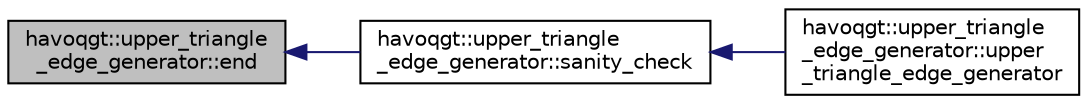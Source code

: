 digraph "havoqgt::upper_triangle_edge_generator::end"
{
  edge [fontname="Helvetica",fontsize="10",labelfontname="Helvetica",labelfontsize="10"];
  node [fontname="Helvetica",fontsize="10",shape=record];
  rankdir="LR";
  Node1 [label="havoqgt::upper_triangle\l_edge_generator::end",height=0.2,width=0.4,color="black", fillcolor="grey75", style="filled", fontcolor="black"];
  Node1 -> Node2 [dir="back",color="midnightblue",fontsize="10",style="solid",fontname="Helvetica"];
  Node2 [label="havoqgt::upper_triangle\l_edge_generator::sanity_check",height=0.2,width=0.4,color="black", fillcolor="white", style="filled",URL="$classhavoqgt_1_1upper__triangle__edge__generator.html#a4a7261de7b71f7effb7164fc35b32a21"];
  Node2 -> Node3 [dir="back",color="midnightblue",fontsize="10",style="solid",fontname="Helvetica"];
  Node3 [label="havoqgt::upper_triangle\l_edge_generator::upper\l_triangle_edge_generator",height=0.2,width=0.4,color="black", fillcolor="white", style="filled",URL="$classhavoqgt_1_1upper__triangle__edge__generator.html#a0543915f4df2f6f0c237b941b686091f"];
}
